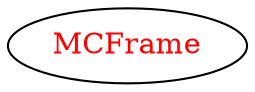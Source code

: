 digraph dependencyGraph {
 concentrate=true;
 ranksep="2.0";
 rankdir="LR"; 
 splines="ortho";
"MCFrame" [fontcolor="red"];
}
